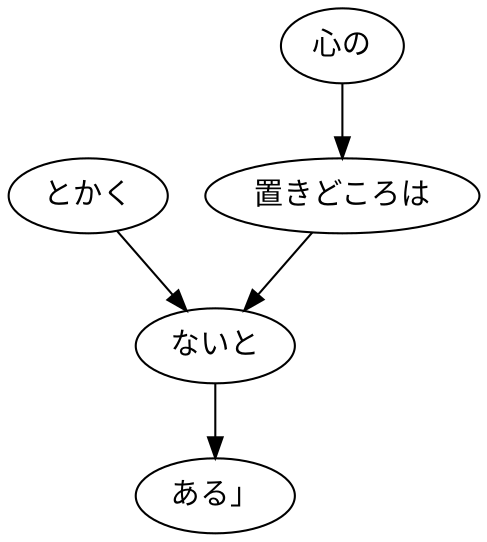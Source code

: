 digraph graph5993 {
	node0 [label="とかく"];
	node1 [label="心の"];
	node2 [label="置きどころは"];
	node3 [label="ないと"];
	node4 [label="ある」"];
	node0 -> node3;
	node1 -> node2;
	node2 -> node3;
	node3 -> node4;
}
